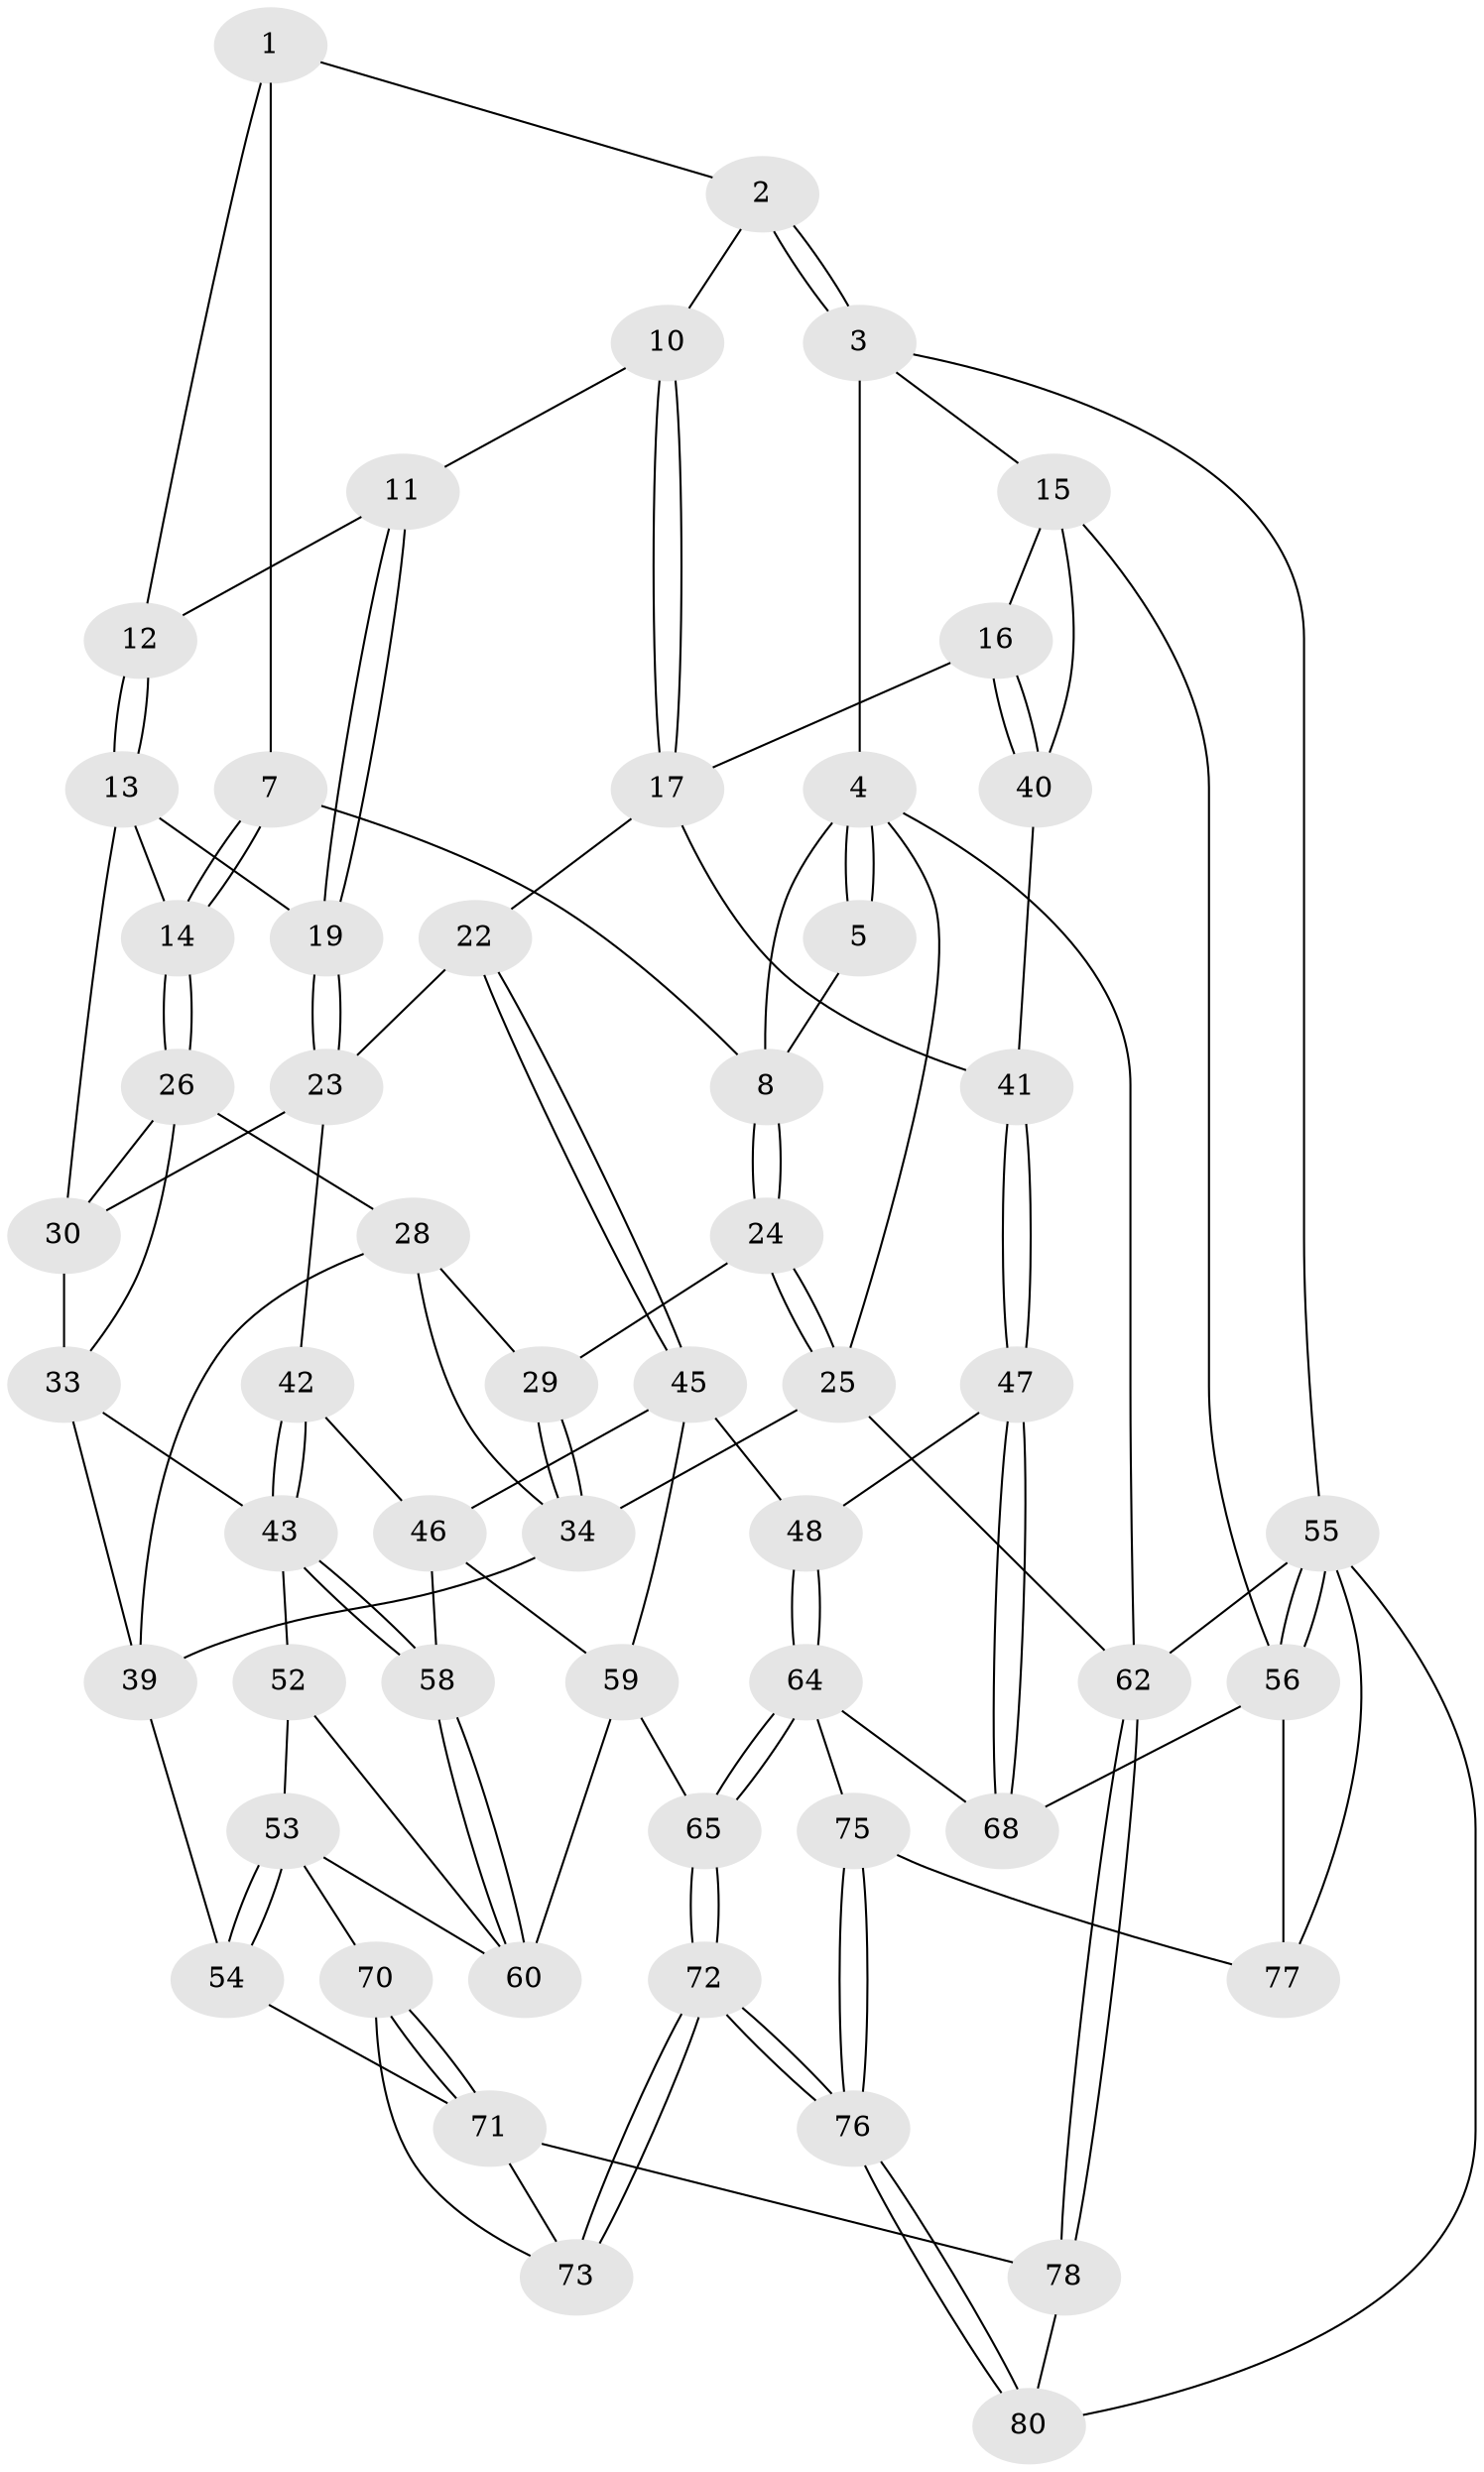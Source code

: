 // Generated by graph-tools (version 1.1) at 2025/52/02/27/25 19:52:35]
// undirected, 56 vertices, 126 edges
graph export_dot {
graph [start="1"]
  node [color=gray90,style=filled];
  1 [pos="+0.23963363928089573+0",super="+6"];
  2 [pos="+0.7032053930798705+0"];
  3 [pos="+1+0"];
  4 [pos="+0+0",super="+18"];
  5 [pos="+0.13465665962913143+0"];
  7 [pos="+0.21945707812509216+0.17476649794796448"];
  8 [pos="+0.1620524308676143+0.18246739914167906",super="+9"];
  10 [pos="+0.6583958716348537+0"];
  11 [pos="+0.5821537513581799+0.10877152293369338"];
  12 [pos="+0.38971970489935986+0.09405786470050331"];
  13 [pos="+0.36064464288266607+0.24229132985852941",super="+20"];
  14 [pos="+0.2364501549656389+0.19302534278015904"];
  15 [pos="+1+0.14529761255658474",super="+50"];
  16 [pos="+0.9061689782953564+0.27390304761766865"];
  17 [pos="+0.8741705969353162+0.278117972272776",super="+21"];
  19 [pos="+0.5799812849442093+0.1627543431767909"];
  22 [pos="+0.7057843867348418+0.3360679077955223"];
  23 [pos="+0.6158628737321468+0.2797911625236134",super="+31"];
  24 [pos="+0.12786238440948341+0.30616528857815917"];
  25 [pos="+0+0.3303411523134792",super="+36"];
  26 [pos="+0.2462921382702135+0.306254018212476",super="+27"];
  28 [pos="+0.21536345954598854+0.35375031174936816",super="+37"];
  29 [pos="+0.13373195590039463+0.31775148314963225"];
  30 [pos="+0.3714043923549224+0.2624570462324297",super="+32"];
  33 [pos="+0.27629570029567324+0.36201692243131867",super="+38"];
  34 [pos="+0.09339883220831462+0.4689499933133935",super="+35"];
  39 [pos="+0.29101246958617694+0.46434919126084173",super="+51"];
  40 [pos="+0.919023280463377+0.5710035623029107"];
  41 [pos="+0.8471757113129301+0.5939788675882"];
  42 [pos="+0.4674685711404037+0.41929360521911213"];
  43 [pos="+0.4026105740417561+0.481998227856214",super="+44"];
  45 [pos="+0.6443516873848377+0.49374705414397313",super="+49"];
  46 [pos="+0.5636398115642663+0.5125470945760523",super="+57"];
  47 [pos="+0.8290789568151864+0.6142441477906377"];
  48 [pos="+0.7961236273886624+0.62630823971415"];
  52 [pos="+0.35599596421258695+0.5487558081280717"];
  53 [pos="+0.2932919857540055+0.6325543144234097",super="+66"];
  54 [pos="+0.05548852256979376+0.6970469201806595"];
  55 [pos="+1+1",super="+79"];
  56 [pos="+1+0.988416036631965",super="+67"];
  58 [pos="+0.5045336801043534+0.6542919526634375"];
  59 [pos="+0.6548717690546673+0.6002770827283006",super="+63"];
  60 [pos="+0.5013870293864884+0.689649901874542",super="+61"];
  62 [pos="+0+1"];
  64 [pos="+0.7156412757648672+0.7376433675623064",super="+69"];
  65 [pos="+0.5933280138016639+0.7872211030970028"];
  68 [pos="+0.9143359404173739+0.7852966872804691"];
  70 [pos="+0.39731309338880394+0.7491309028465756"];
  71 [pos="+0.15462398710192973+0.7576510379147956",super="+74"];
  72 [pos="+0.5579810987818643+1"];
  73 [pos="+0.39368928987008145+0.7745516171413699"];
  75 [pos="+0.7930332292904068+0.9138710790268992"];
  76 [pos="+0.5540616783655135+1"];
  77 [pos="+0.8243521686136256+0.9230720754441946"];
  78 [pos="+0.42017673624436613+1"];
  80 [pos="+0.5314870197409304+1"];
  1 -- 2;
  1 -- 12;
  1 -- 7;
  2 -- 3;
  2 -- 3;
  2 -- 10;
  3 -- 4;
  3 -- 15;
  3 -- 55;
  4 -- 5;
  4 -- 5;
  4 -- 62;
  4 -- 25;
  4 -- 8;
  5 -- 8;
  7 -- 8;
  7 -- 14;
  7 -- 14;
  8 -- 24;
  8 -- 24;
  10 -- 11;
  10 -- 17;
  10 -- 17;
  11 -- 12;
  11 -- 19;
  11 -- 19;
  12 -- 13;
  12 -- 13;
  13 -- 14;
  13 -- 19;
  13 -- 30;
  14 -- 26;
  14 -- 26;
  15 -- 16;
  15 -- 40;
  15 -- 56;
  16 -- 17;
  16 -- 40;
  16 -- 40;
  17 -- 22;
  17 -- 41;
  19 -- 23;
  19 -- 23;
  22 -- 23;
  22 -- 45;
  22 -- 45;
  23 -- 42;
  23 -- 30;
  24 -- 25;
  24 -- 25;
  24 -- 29;
  25 -- 34;
  25 -- 62;
  26 -- 30;
  26 -- 33;
  26 -- 28;
  28 -- 29;
  28 -- 34;
  28 -- 39;
  29 -- 34;
  29 -- 34;
  30 -- 33;
  33 -- 39;
  33 -- 43;
  34 -- 39;
  39 -- 54;
  40 -- 41;
  41 -- 47;
  41 -- 47;
  42 -- 43;
  42 -- 43;
  42 -- 46;
  43 -- 58;
  43 -- 58;
  43 -- 52;
  45 -- 46;
  45 -- 48;
  45 -- 59;
  46 -- 58;
  46 -- 59;
  47 -- 48;
  47 -- 68;
  47 -- 68;
  48 -- 64;
  48 -- 64;
  52 -- 53;
  52 -- 60;
  53 -- 54;
  53 -- 54;
  53 -- 70;
  53 -- 60;
  54 -- 71;
  55 -- 56;
  55 -- 56;
  55 -- 62;
  55 -- 80;
  55 -- 77;
  56 -- 68;
  56 -- 77;
  58 -- 60;
  58 -- 60;
  59 -- 65;
  59 -- 60;
  62 -- 78;
  62 -- 78;
  64 -- 65;
  64 -- 65;
  64 -- 75;
  64 -- 68;
  65 -- 72;
  65 -- 72;
  70 -- 71;
  70 -- 71;
  70 -- 73;
  71 -- 73;
  71 -- 78;
  72 -- 73;
  72 -- 73;
  72 -- 76;
  72 -- 76;
  75 -- 76;
  75 -- 76;
  75 -- 77;
  76 -- 80;
  76 -- 80;
  78 -- 80;
}
